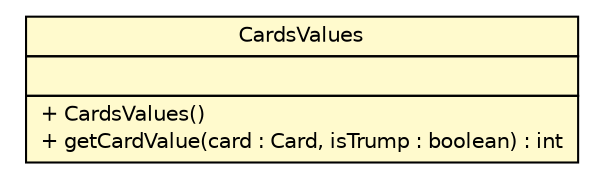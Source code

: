 #!/usr/local/bin/dot
#
# Class diagram 
# Generated by UMLGraph version R5_6 (http://www.umlgraph.org/)
#

digraph G {
	edge [fontname="Helvetica",fontsize=10,labelfontname="Helvetica",labelfontsize=10];
	node [fontname="Helvetica",fontsize=10,shape=plaintext];
	nodesep=0.25;
	ranksep=0.5;
	// Server.Game.CardsValues
	c890 [label=<<table title="Server.Game.CardsValues" border="0" cellborder="1" cellspacing="0" cellpadding="2" port="p" bgcolor="lemonChiffon" href="./CardsValues.html">
		<tr><td><table border="0" cellspacing="0" cellpadding="1">
<tr><td align="center" balign="center"> CardsValues </td></tr>
		</table></td></tr>
		<tr><td><table border="0" cellspacing="0" cellpadding="1">
<tr><td align="left" balign="left">  </td></tr>
		</table></td></tr>
		<tr><td><table border="0" cellspacing="0" cellpadding="1">
<tr><td align="left" balign="left"> + CardsValues() </td></tr>
<tr><td align="left" balign="left"> + getCardValue(card : Card, isTrump : boolean) : int </td></tr>
		</table></td></tr>
		</table>>, URL="./CardsValues.html", fontname="Helvetica", fontcolor="black", fontsize=10.0];
}

